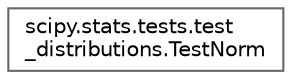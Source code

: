 digraph "Graphical Class Hierarchy"
{
 // LATEX_PDF_SIZE
  bgcolor="transparent";
  edge [fontname=Helvetica,fontsize=10,labelfontname=Helvetica,labelfontsize=10];
  node [fontname=Helvetica,fontsize=10,shape=box,height=0.2,width=0.4];
  rankdir="LR";
  Node0 [id="Node000000",label="scipy.stats.tests.test\l_distributions.TestNorm",height=0.2,width=0.4,color="grey40", fillcolor="white", style="filled",URL="$dc/d2f/classscipy_1_1stats_1_1tests_1_1test__distributions_1_1TestNorm.html",tooltip=" "];
}
